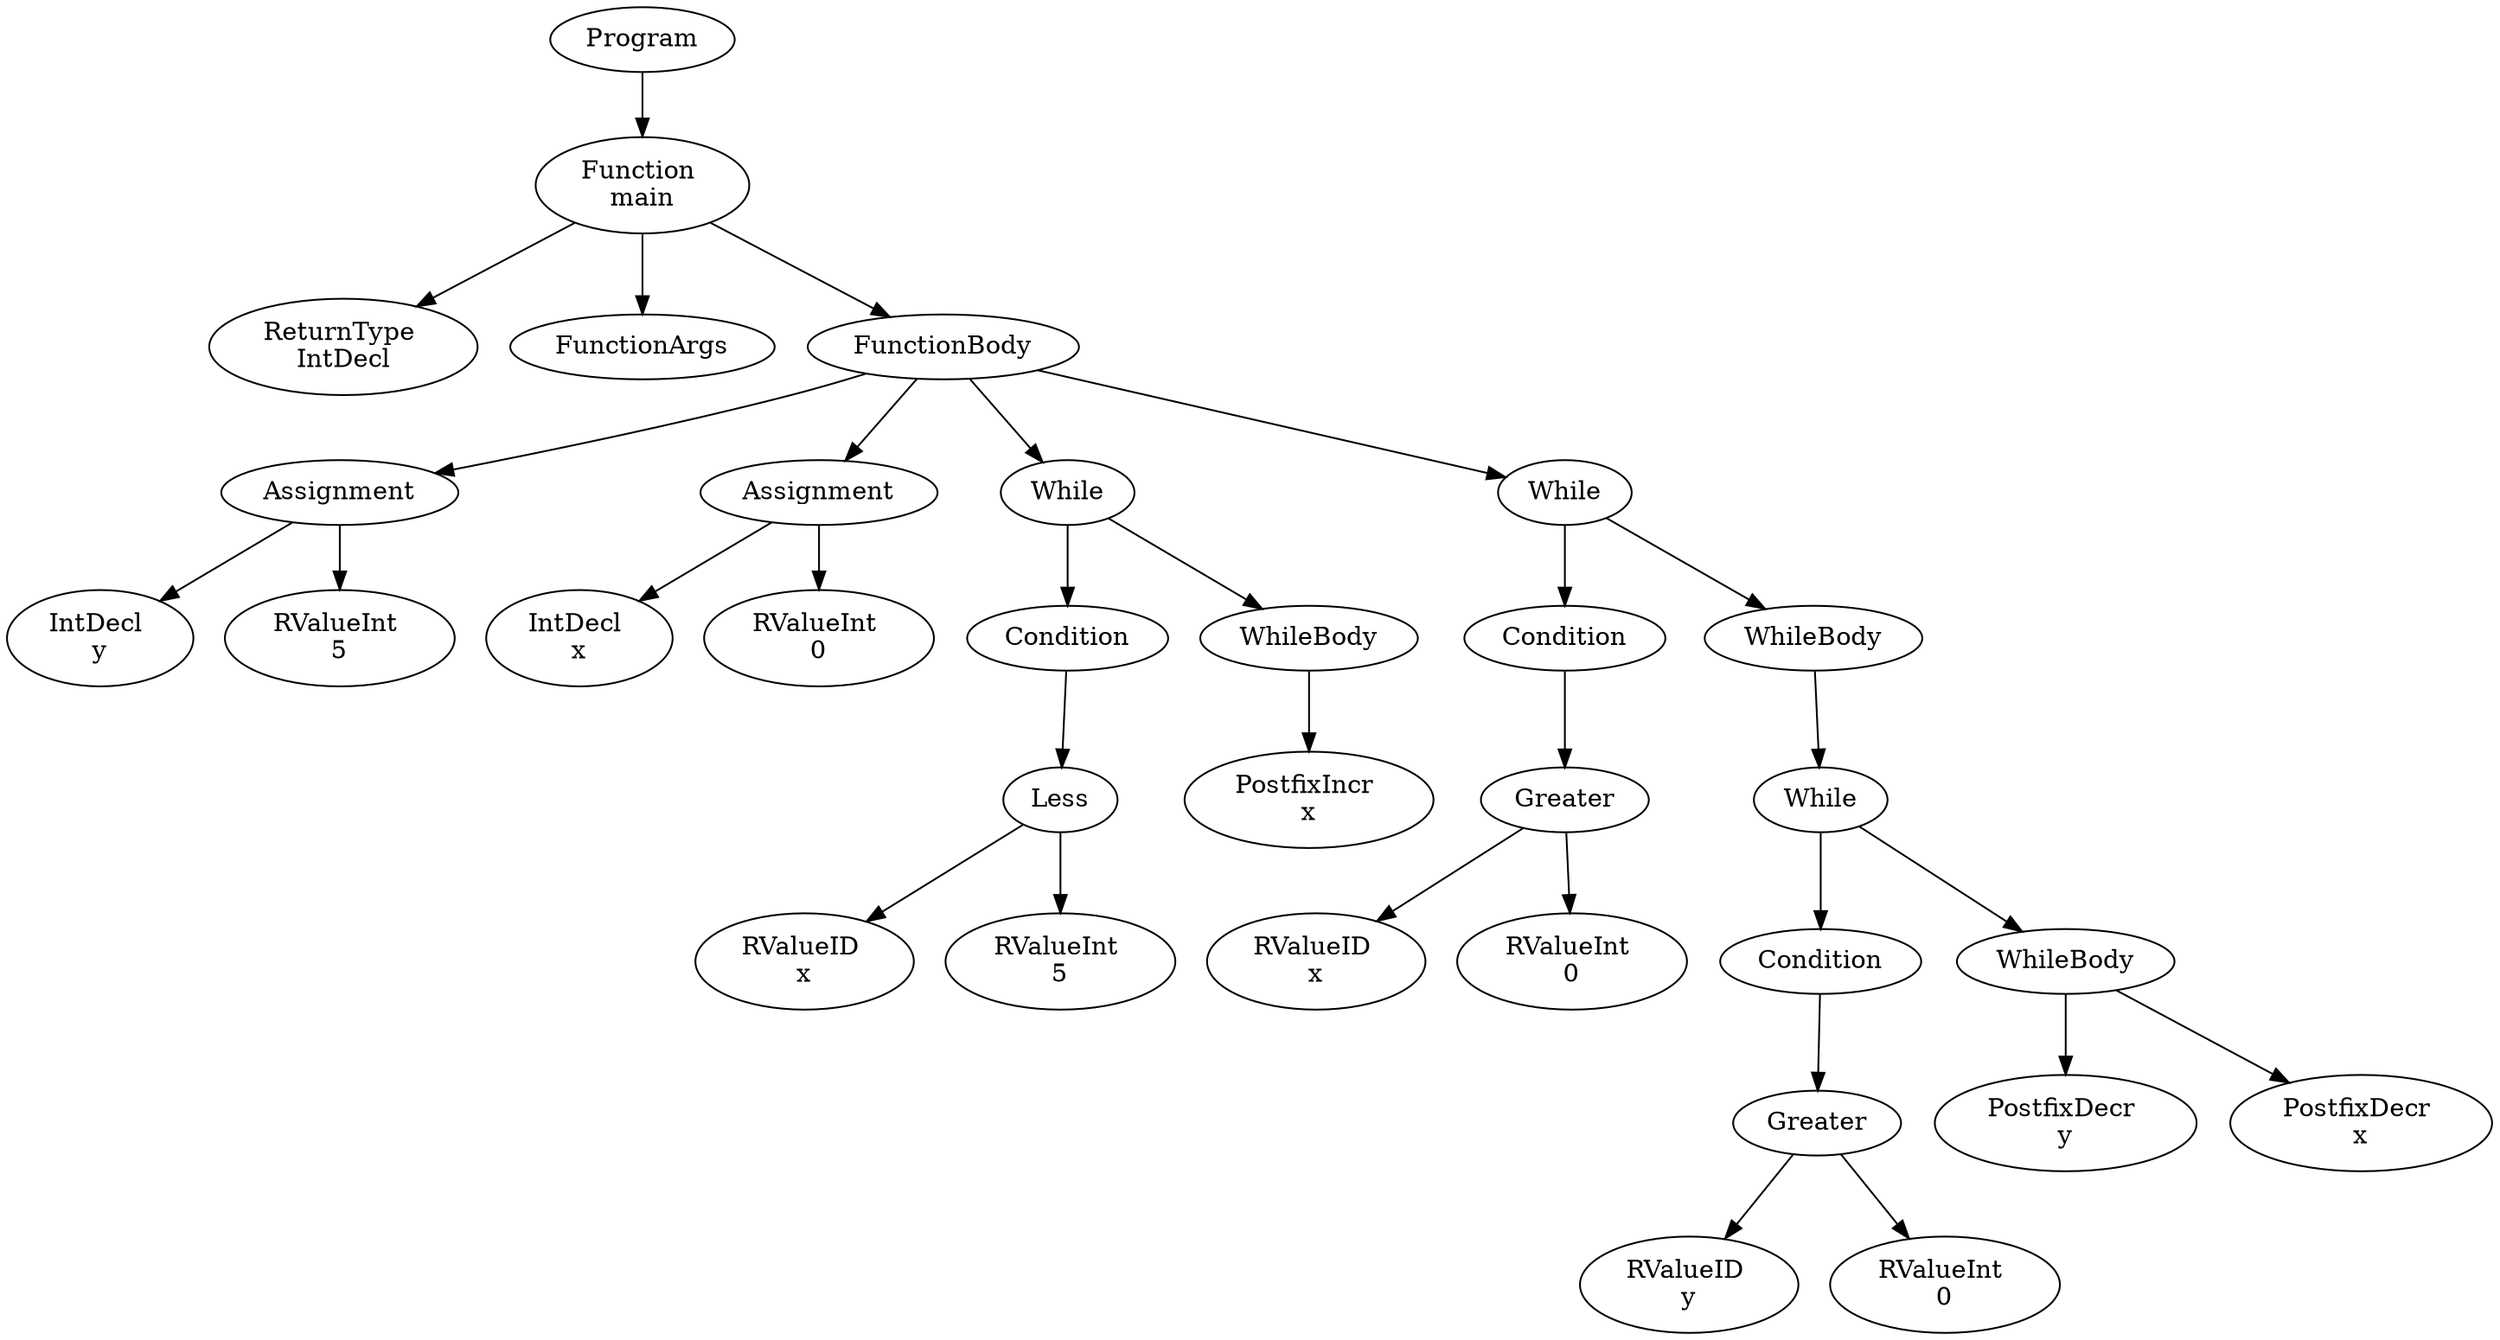 digraph AST {
1 [label="Program"];
2 [label="Function \nmain"];
3 [label="ReturnType \nIntDecl"];
4 [label="FunctionArgs"];
5 [label="FunctionBody"];
6 [label="Assignment"];
7 [label="IntDecl \ny"];
8 [label="RValueInt \n5"];
6 -> 7;
6 -> 8;
9 [label="Assignment"];
10 [label="IntDecl \nx"];
11 [label="RValueInt \n0"];
9 -> 10;
9 -> 11;
12 [label="While"];
13 [label="Condition"];
14 [label="Less"];
15 [label="RValueID \nx"];
16 [label="RValueInt \n5"];
14 -> 15;
14 -> 16;
13 -> 14;
17 [label="WhileBody"];
18 [label="PostfixIncr \nx"];
17 -> 18;
12 -> 13;
12 -> 17;
19 [label="While"];
20 [label="Condition"];
21 [label="Greater"];
22 [label="RValueID \nx"];
23 [label="RValueInt \n0"];
21 -> 22;
21 -> 23;
20 -> 21;
24 [label="WhileBody"];
25 [label="While"];
26 [label="Condition"];
27 [label="Greater"];
28 [label="RValueID \ny"];
29 [label="RValueInt \n0"];
27 -> 28;
27 -> 29;
26 -> 27;
30 [label="WhileBody"];
31 [label="PostfixDecr \ny"];
32 [label="PostfixDecr \nx"];
30 -> 31;
30 -> 32;
25 -> 26;
25 -> 30;
24 -> 25;
19 -> 20;
19 -> 24;
5 -> 6;
5 -> 9;
5 -> 12;
5 -> 19;
2 -> 3;
2 -> 4;
2 -> 5;
1 -> 2;
}